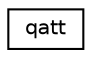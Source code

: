 digraph "Graphical Class Hierarchy"
{
 // INTERACTIVE_SVG=YES
  edge [fontname="Helvetica",fontsize="10",labelfontname="Helvetica",labelfontsize="10"];
  node [fontname="Helvetica",fontsize="10",shape=record];
  rankdir="LR";
  Node0 [label="qatt",height=0.2,width=0.4,color="black", fillcolor="white", style="filled",URL="$structqatt.html",tooltip="Quaternion Attitude. "];
}
